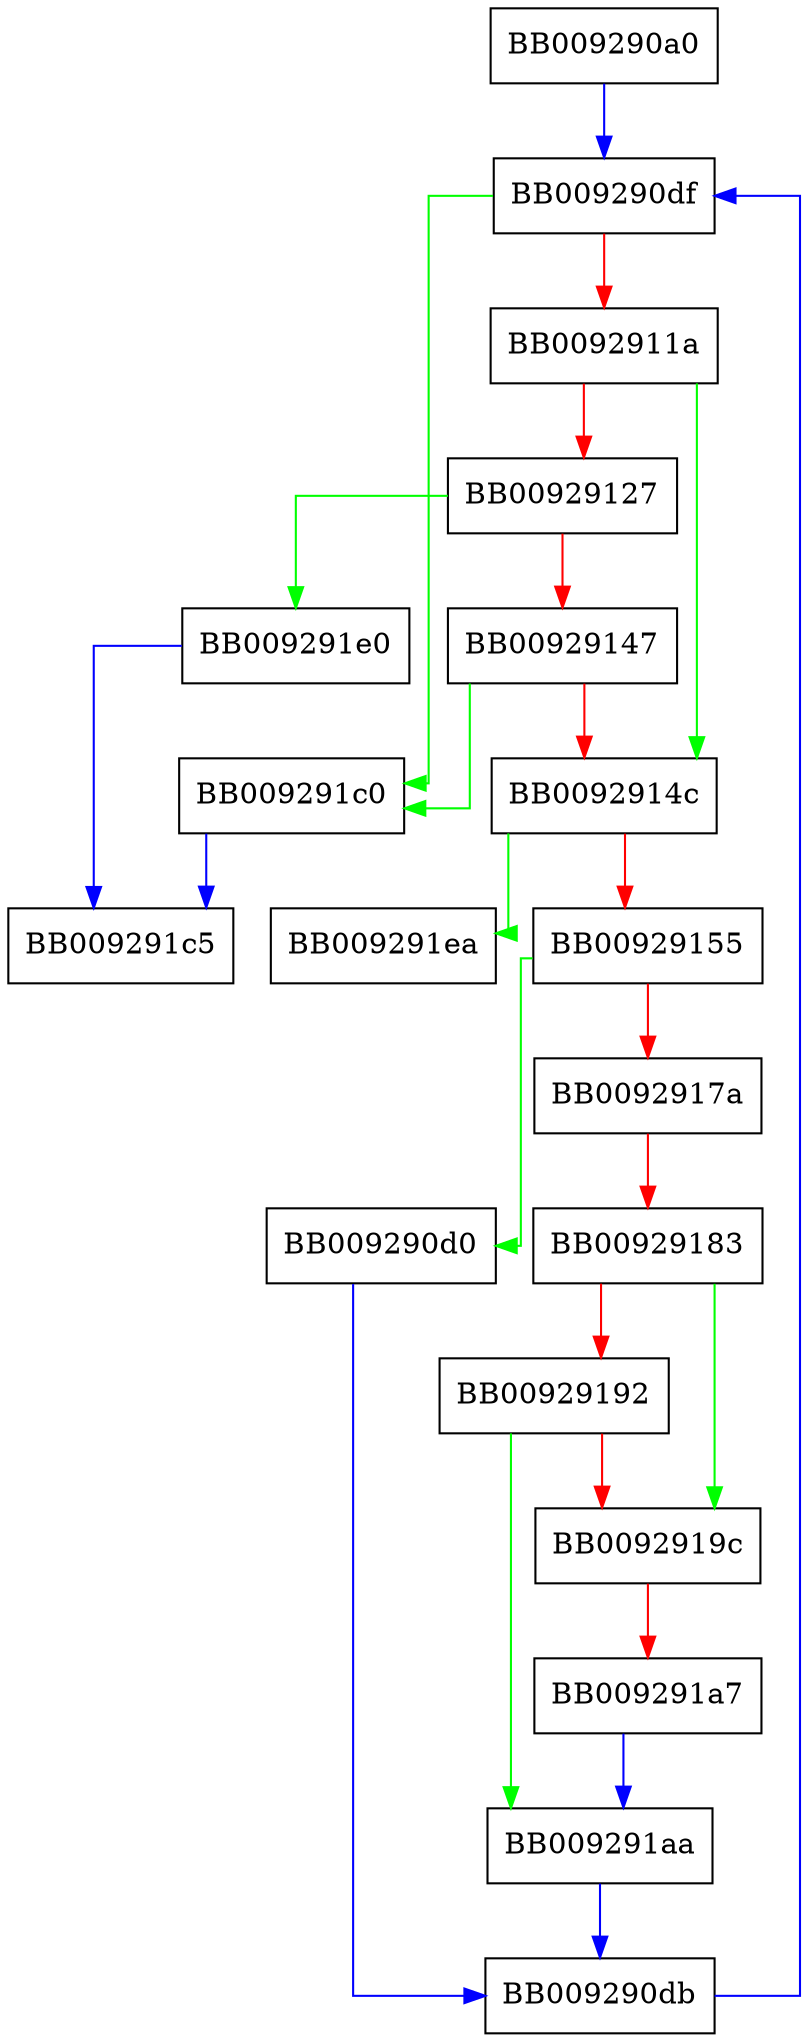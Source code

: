 digraph _Unwind_RaiseException_Phase2 {
  node [shape="box"];
  graph [splines=ortho];
  BB009290a0 -> BB009290df [color="blue"];
  BB009290d0 -> BB009290db [color="blue"];
  BB009290db -> BB009290df [color="blue"];
  BB009290df -> BB009291c0 [color="green"];
  BB009290df -> BB0092911a [color="red"];
  BB0092911a -> BB0092914c [color="green"];
  BB0092911a -> BB00929127 [color="red"];
  BB00929127 -> BB009291e0 [color="green"];
  BB00929127 -> BB00929147 [color="red"];
  BB00929147 -> BB009291c0 [color="green"];
  BB00929147 -> BB0092914c [color="red"];
  BB0092914c -> BB009291ea [color="green"];
  BB0092914c -> BB00929155 [color="red"];
  BB00929155 -> BB009290d0 [color="green"];
  BB00929155 -> BB0092917a [color="red"];
  BB0092917a -> BB00929183 [color="red"];
  BB00929183 -> BB0092919c [color="green"];
  BB00929183 -> BB00929192 [color="red"];
  BB00929192 -> BB009291aa [color="green"];
  BB00929192 -> BB0092919c [color="red"];
  BB0092919c -> BB009291a7 [color="red"];
  BB009291a7 -> BB009291aa [color="blue"];
  BB009291aa -> BB009290db [color="blue"];
  BB009291c0 -> BB009291c5 [color="blue"];
  BB009291e0 -> BB009291c5 [color="blue"];
}
